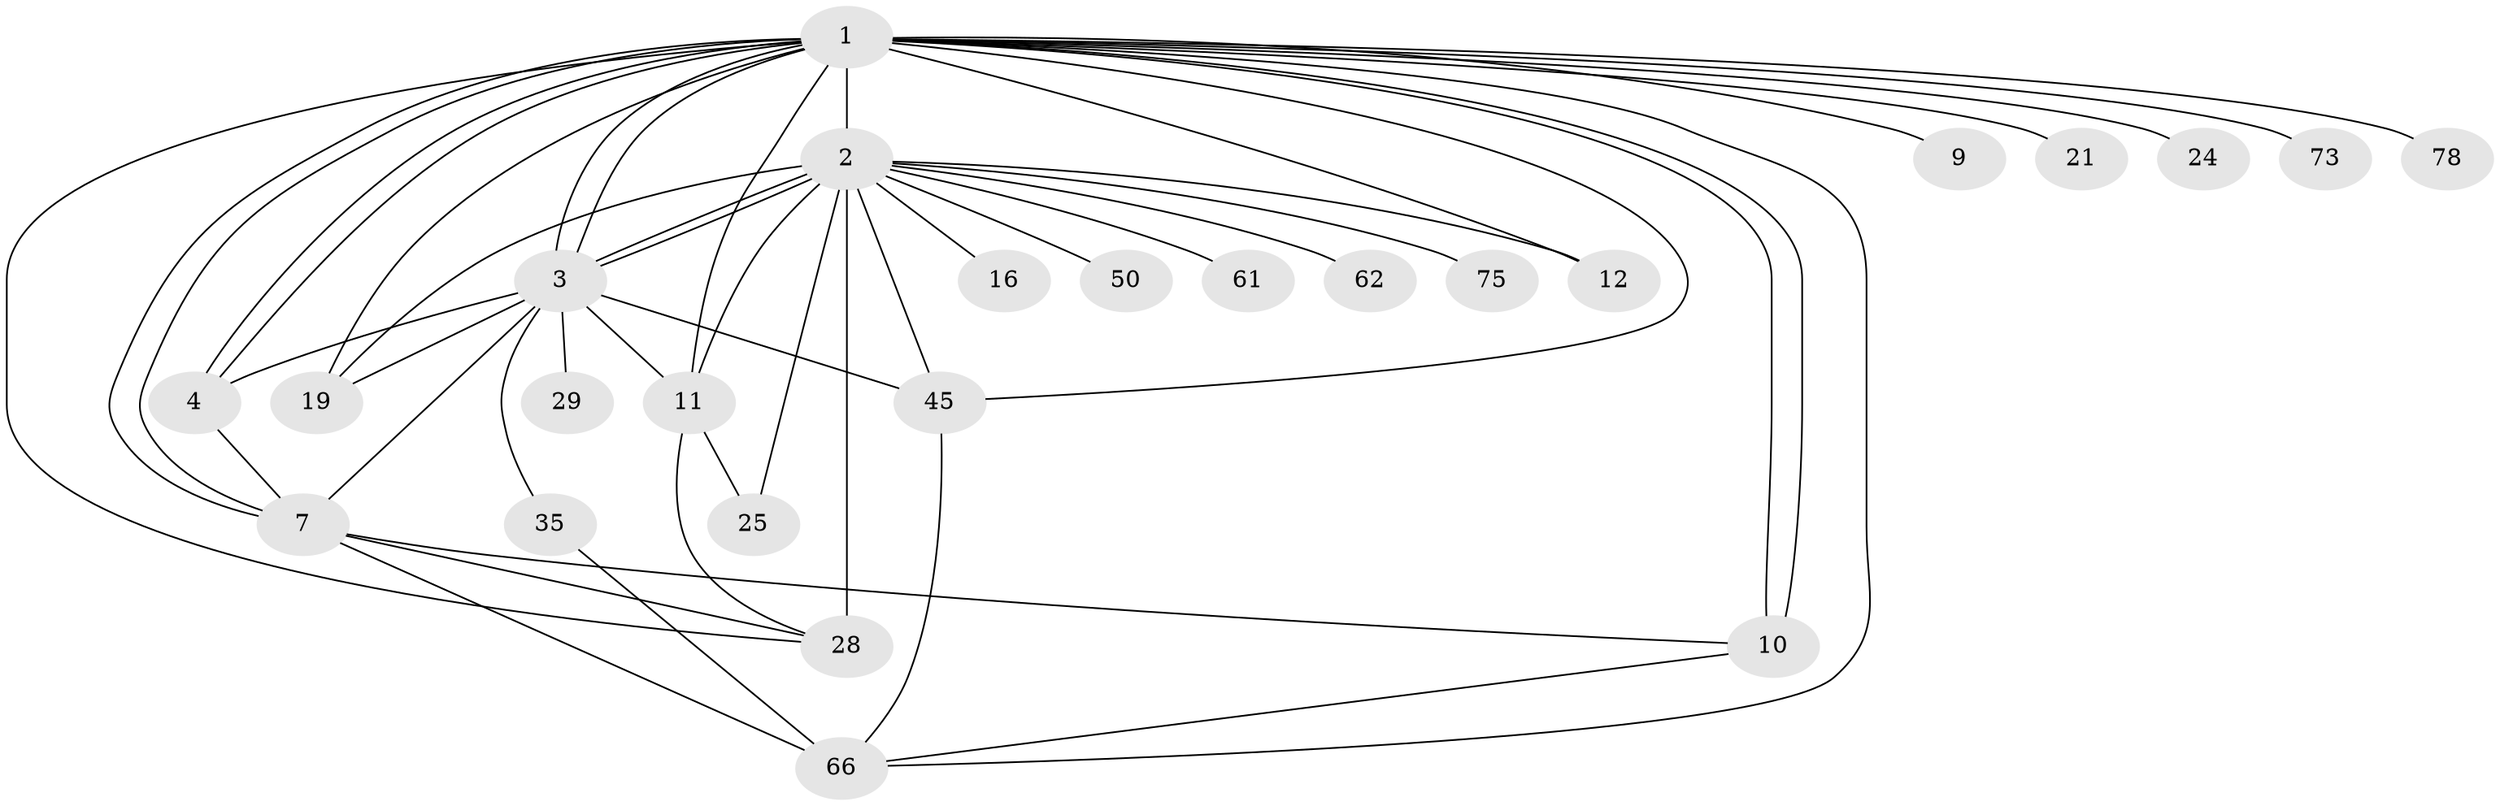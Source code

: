 // original degree distribution, {28: 0.011904761904761904, 22: 0.011904761904761904, 13: 0.011904761904761904, 8: 0.011904761904761904, 2: 0.30952380952380953, 9: 0.011904761904761904, 7: 0.011904761904761904, 1: 0.40476190476190477, 4: 0.08333333333333333, 10: 0.011904761904761904, 3: 0.09523809523809523, 5: 0.011904761904761904, 6: 0.011904761904761904}
// Generated by graph-tools (version 1.1) at 2025/18/03/04/25 18:18:29]
// undirected, 25 vertices, 49 edges
graph export_dot {
graph [start="1"]
  node [color=gray90,style=filled];
  1 [super="+15+23+39+5+17+18+51"];
  2 [super="+14"];
  3 [super="+49+6+27+32+69+82+8"];
  4 [super="+47"];
  7 [super="+53+44+38+13"];
  9;
  10 [super="+52"];
  11 [super="+68+79+59+20+41+46"];
  12 [super="+34"];
  16 [super="+31"];
  19 [super="+22+57+77"];
  21 [super="+36"];
  24;
  25;
  28 [super="+80+30"];
  29;
  35 [super="+56+67"];
  45 [super="+58"];
  50;
  61;
  62;
  66 [super="+70"];
  73;
  75;
  78;
  1 -- 2 [weight=3];
  1 -- 3 [weight=2];
  1 -- 3;
  1 -- 4;
  1 -- 4;
  1 -- 7;
  1 -- 7;
  1 -- 9;
  1 -- 10 [weight=2];
  1 -- 10;
  1 -- 21;
  1 -- 24;
  1 -- 45;
  1 -- 66;
  1 -- 73;
  1 -- 78;
  1 -- 19;
  1 -- 12;
  1 -- 28;
  1 -- 11;
  2 -- 3 [weight=2];
  2 -- 3;
  2 -- 11 [weight=2];
  2 -- 12;
  2 -- 16;
  2 -- 19;
  2 -- 25;
  2 -- 28 [weight=4];
  2 -- 50;
  2 -- 61;
  2 -- 62;
  2 -- 75;
  2 -- 45;
  3 -- 4;
  3 -- 19;
  3 -- 29;
  3 -- 11;
  3 -- 45;
  3 -- 35;
  3 -- 7;
  4 -- 7 [weight=3];
  7 -- 66 [weight=2];
  7 -- 10;
  7 -- 28;
  10 -- 66;
  11 -- 28;
  11 -- 25;
  35 -- 66;
  45 -- 66;
}
